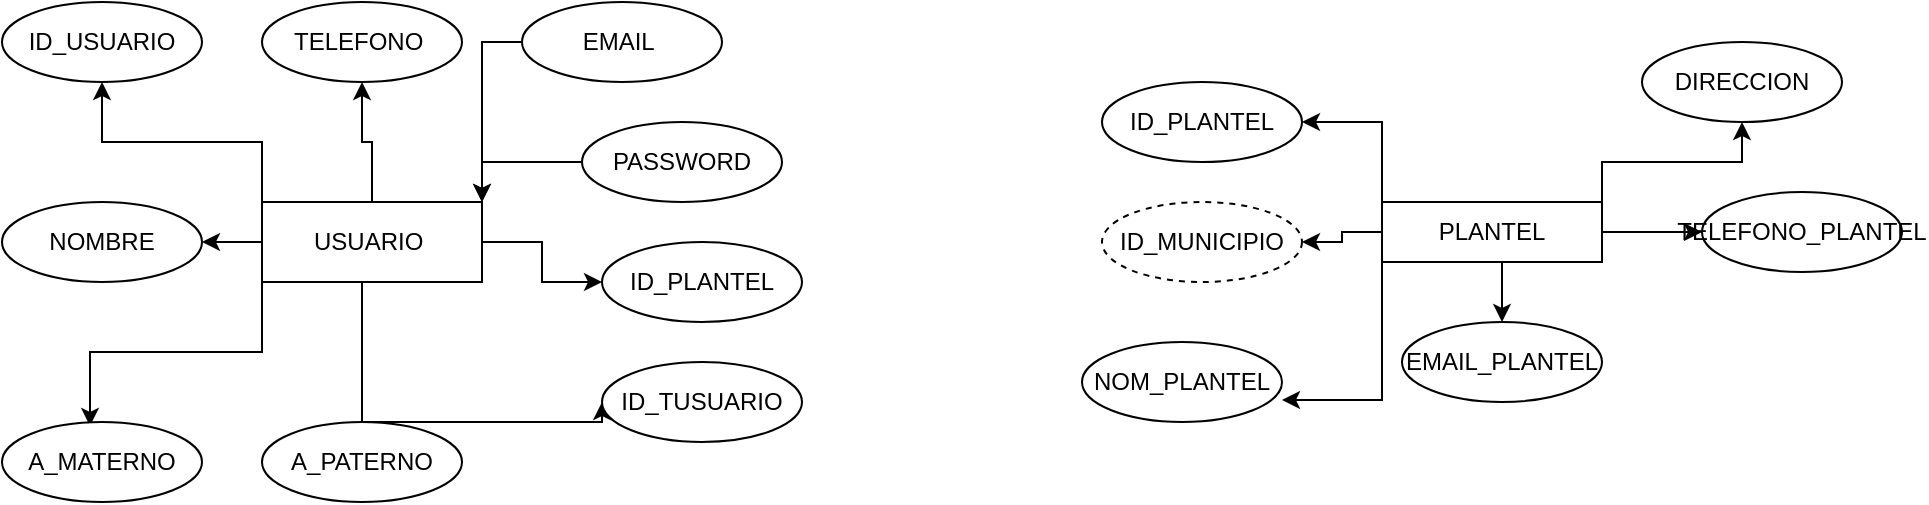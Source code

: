<mxfile version="21.0.10" type="github">
  <diagram name="Página-1" id="hpnTDh2bMaopZNx7wuCb">
    <mxGraphModel dx="740" dy="699" grid="1" gridSize="10" guides="1" tooltips="1" connect="1" arrows="1" fold="1" page="1" pageScale="1" pageWidth="827" pageHeight="1169" math="0" shadow="0">
      <root>
        <mxCell id="0" />
        <mxCell id="1" parent="0" />
        <mxCell id="9I1INDpwfXQejEhpepl7-21" style="edgeStyle=orthogonalEdgeStyle;rounded=0;orthogonalLoop=1;jettySize=auto;html=1;exitX=0.5;exitY=1;exitDx=0;exitDy=0;entryX=0;entryY=0.5;entryDx=0;entryDy=0;" edge="1" parent="1" source="9I1INDpwfXQejEhpepl7-4" target="9I1INDpwfXQejEhpepl7-15">
          <mxGeometry relative="1" as="geometry">
            <mxPoint x="490" y="470" as="targetPoint" />
            <Array as="points">
              <mxPoint x="380" y="470" />
              <mxPoint x="500" y="470" />
            </Array>
          </mxGeometry>
        </mxCell>
        <mxCell id="9I1INDpwfXQejEhpepl7-24" style="edgeStyle=orthogonalEdgeStyle;rounded=0;orthogonalLoop=1;jettySize=auto;html=1;exitX=0;exitY=1;exitDx=0;exitDy=0;entryX=0.44;entryY=0.05;entryDx=0;entryDy=0;entryPerimeter=0;" edge="1" parent="1" source="9I1INDpwfXQejEhpepl7-4" target="9I1INDpwfXQejEhpepl7-10">
          <mxGeometry relative="1" as="geometry" />
        </mxCell>
        <mxCell id="9I1INDpwfXQejEhpepl7-25" style="edgeStyle=orthogonalEdgeStyle;rounded=0;orthogonalLoop=1;jettySize=auto;html=1;entryX=1;entryY=0.5;entryDx=0;entryDy=0;" edge="1" parent="1" source="9I1INDpwfXQejEhpepl7-4" target="9I1INDpwfXQejEhpepl7-23">
          <mxGeometry relative="1" as="geometry" />
        </mxCell>
        <mxCell id="9I1INDpwfXQejEhpepl7-27" style="edgeStyle=orthogonalEdgeStyle;rounded=0;orthogonalLoop=1;jettySize=auto;html=1;exitX=0.5;exitY=0;exitDx=0;exitDy=0;entryX=0.5;entryY=1;entryDx=0;entryDy=0;" edge="1" parent="1" source="9I1INDpwfXQejEhpepl7-4" target="9I1INDpwfXQejEhpepl7-13">
          <mxGeometry relative="1" as="geometry" />
        </mxCell>
        <mxCell id="9I1INDpwfXQejEhpepl7-28" style="edgeStyle=orthogonalEdgeStyle;rounded=0;orthogonalLoop=1;jettySize=auto;html=1;exitX=0;exitY=0;exitDx=0;exitDy=0;entryX=0.5;entryY=1;entryDx=0;entryDy=0;" edge="1" parent="1" source="9I1INDpwfXQejEhpepl7-4" target="9I1INDpwfXQejEhpepl7-12">
          <mxGeometry relative="1" as="geometry" />
        </mxCell>
        <mxCell id="9I1INDpwfXQejEhpepl7-29" value="" style="edgeStyle=orthogonalEdgeStyle;rounded=0;orthogonalLoop=1;jettySize=auto;html=1;" edge="1" parent="1" source="9I1INDpwfXQejEhpepl7-4" target="9I1INDpwfXQejEhpepl7-11">
          <mxGeometry relative="1" as="geometry" />
        </mxCell>
        <mxCell id="9I1INDpwfXQejEhpepl7-4" value="USUARIO&amp;nbsp;" style="whiteSpace=wrap;html=1;align=center;" vertex="1" parent="1">
          <mxGeometry x="330" y="360" width="110" height="40" as="geometry" />
        </mxCell>
        <mxCell id="9I1INDpwfXQejEhpepl7-30" style="edgeStyle=orthogonalEdgeStyle;rounded=0;orthogonalLoop=1;jettySize=auto;html=1;exitX=0;exitY=0.5;exitDx=0;exitDy=0;entryX=1;entryY=0;entryDx=0;entryDy=0;" edge="1" parent="1" source="9I1INDpwfXQejEhpepl7-7" target="9I1INDpwfXQejEhpepl7-4">
          <mxGeometry relative="1" as="geometry" />
        </mxCell>
        <mxCell id="9I1INDpwfXQejEhpepl7-7" value="PASSWORD" style="ellipse;whiteSpace=wrap;html=1;align=center;" vertex="1" parent="1">
          <mxGeometry x="490" y="320" width="100" height="40" as="geometry" />
        </mxCell>
        <mxCell id="9I1INDpwfXQejEhpepl7-10" value="A_MATERNO" style="ellipse;whiteSpace=wrap;html=1;align=center;" vertex="1" parent="1">
          <mxGeometry x="200" y="470" width="100" height="40" as="geometry" />
        </mxCell>
        <mxCell id="9I1INDpwfXQejEhpepl7-11" value="ID_PLANTEL" style="ellipse;whiteSpace=wrap;html=1;align=center;" vertex="1" parent="1">
          <mxGeometry x="500" y="380" width="100" height="40" as="geometry" />
        </mxCell>
        <mxCell id="9I1INDpwfXQejEhpepl7-12" value="ID_USUARIO" style="ellipse;whiteSpace=wrap;html=1;align=center;" vertex="1" parent="1">
          <mxGeometry x="200" y="260" width="100" height="40" as="geometry" />
        </mxCell>
        <mxCell id="9I1INDpwfXQejEhpepl7-13" value="TELEFONO&amp;nbsp;" style="ellipse;whiteSpace=wrap;html=1;align=center;" vertex="1" parent="1">
          <mxGeometry x="330" y="260" width="100" height="40" as="geometry" />
        </mxCell>
        <mxCell id="9I1INDpwfXQejEhpepl7-14" value="A_PATERNO" style="ellipse;whiteSpace=wrap;html=1;align=center;" vertex="1" parent="1">
          <mxGeometry x="330" y="470" width="100" height="40" as="geometry" />
        </mxCell>
        <mxCell id="9I1INDpwfXQejEhpepl7-15" value="ID_TUSUARIO" style="ellipse;whiteSpace=wrap;html=1;align=center;" vertex="1" parent="1">
          <mxGeometry x="500" y="440" width="100" height="40" as="geometry" />
        </mxCell>
        <mxCell id="9I1INDpwfXQejEhpepl7-31" style="edgeStyle=orthogonalEdgeStyle;rounded=0;orthogonalLoop=1;jettySize=auto;html=1;exitX=0;exitY=0.5;exitDx=0;exitDy=0;entryX=1;entryY=0;entryDx=0;entryDy=0;" edge="1" parent="1" source="9I1INDpwfXQejEhpepl7-16" target="9I1INDpwfXQejEhpepl7-4">
          <mxGeometry relative="1" as="geometry" />
        </mxCell>
        <mxCell id="9I1INDpwfXQejEhpepl7-16" value="EMAIL&amp;nbsp;" style="ellipse;whiteSpace=wrap;html=1;align=center;" vertex="1" parent="1">
          <mxGeometry x="460" y="260" width="100" height="40" as="geometry" />
        </mxCell>
        <mxCell id="9I1INDpwfXQejEhpepl7-23" value="NOMBRE" style="ellipse;whiteSpace=wrap;html=1;align=center;" vertex="1" parent="1">
          <mxGeometry x="200" y="360" width="100" height="40" as="geometry" />
        </mxCell>
        <mxCell id="9I1INDpwfXQejEhpepl7-37" style="edgeStyle=orthogonalEdgeStyle;rounded=0;orthogonalLoop=1;jettySize=auto;html=1;exitX=0;exitY=0;exitDx=0;exitDy=0;entryX=1;entryY=0.5;entryDx=0;entryDy=0;" edge="1" parent="1" source="9I1INDpwfXQejEhpepl7-32" target="9I1INDpwfXQejEhpepl7-36">
          <mxGeometry relative="1" as="geometry" />
        </mxCell>
        <mxCell id="9I1INDpwfXQejEhpepl7-39" style="edgeStyle=orthogonalEdgeStyle;rounded=0;orthogonalLoop=1;jettySize=auto;html=1;exitX=0;exitY=0.5;exitDx=0;exitDy=0;entryX=1;entryY=0.5;entryDx=0;entryDy=0;" edge="1" parent="1" source="9I1INDpwfXQejEhpepl7-32" target="9I1INDpwfXQejEhpepl7-38">
          <mxGeometry relative="1" as="geometry" />
        </mxCell>
        <mxCell id="9I1INDpwfXQejEhpepl7-44" style="edgeStyle=orthogonalEdgeStyle;rounded=0;orthogonalLoop=1;jettySize=auto;html=1;exitX=0;exitY=1;exitDx=0;exitDy=0;entryX=1;entryY=0.725;entryDx=0;entryDy=0;entryPerimeter=0;" edge="1" parent="1" source="9I1INDpwfXQejEhpepl7-32" target="9I1INDpwfXQejEhpepl7-35">
          <mxGeometry relative="1" as="geometry" />
        </mxCell>
        <mxCell id="9I1INDpwfXQejEhpepl7-45" style="edgeStyle=orthogonalEdgeStyle;rounded=0;orthogonalLoop=1;jettySize=auto;html=1;exitX=0.5;exitY=1;exitDx=0;exitDy=0;entryX=0.5;entryY=0;entryDx=0;entryDy=0;" edge="1" parent="1" source="9I1INDpwfXQejEhpepl7-32" target="9I1INDpwfXQejEhpepl7-34">
          <mxGeometry relative="1" as="geometry" />
        </mxCell>
        <mxCell id="9I1INDpwfXQejEhpepl7-47" style="edgeStyle=orthogonalEdgeStyle;rounded=0;orthogonalLoop=1;jettySize=auto;html=1;exitX=1;exitY=0.5;exitDx=0;exitDy=0;" edge="1" parent="1" source="9I1INDpwfXQejEhpepl7-32" target="9I1INDpwfXQejEhpepl7-46">
          <mxGeometry relative="1" as="geometry" />
        </mxCell>
        <mxCell id="9I1INDpwfXQejEhpepl7-49" style="edgeStyle=orthogonalEdgeStyle;rounded=0;orthogonalLoop=1;jettySize=auto;html=1;exitX=1;exitY=0.25;exitDx=0;exitDy=0;" edge="1" parent="1" source="9I1INDpwfXQejEhpepl7-32" target="9I1INDpwfXQejEhpepl7-48">
          <mxGeometry relative="1" as="geometry">
            <Array as="points">
              <mxPoint x="1000" y="340" />
              <mxPoint x="1070" y="340" />
            </Array>
          </mxGeometry>
        </mxCell>
        <mxCell id="9I1INDpwfXQejEhpepl7-32" value="PLANTEL" style="whiteSpace=wrap;html=1;align=center;" vertex="1" parent="1">
          <mxGeometry x="890" y="360" width="110" height="30" as="geometry" />
        </mxCell>
        <mxCell id="9I1INDpwfXQejEhpepl7-34" value="EMAIL_PLANTEL" style="ellipse;whiteSpace=wrap;html=1;align=center;" vertex="1" parent="1">
          <mxGeometry x="900" y="420" width="100" height="40" as="geometry" />
        </mxCell>
        <mxCell id="9I1INDpwfXQejEhpepl7-35" value="NOM_PLANTEL" style="ellipse;whiteSpace=wrap;html=1;align=center;" vertex="1" parent="1">
          <mxGeometry x="740" y="430" width="100" height="40" as="geometry" />
        </mxCell>
        <mxCell id="9I1INDpwfXQejEhpepl7-36" value="ID_PLANTEL" style="ellipse;whiteSpace=wrap;html=1;align=center;" vertex="1" parent="1">
          <mxGeometry x="750" y="300" width="100" height="40" as="geometry" />
        </mxCell>
        <mxCell id="9I1INDpwfXQejEhpepl7-38" value="ID_MUNICIPIO" style="ellipse;whiteSpace=wrap;html=1;align=center;dashed=1;" vertex="1" parent="1">
          <mxGeometry x="750" y="360" width="100" height="40" as="geometry" />
        </mxCell>
        <mxCell id="9I1INDpwfXQejEhpepl7-46" value="TELEFONO_PLANTEL" style="ellipse;whiteSpace=wrap;html=1;align=center;" vertex="1" parent="1">
          <mxGeometry x="1050" y="355" width="100" height="40" as="geometry" />
        </mxCell>
        <mxCell id="9I1INDpwfXQejEhpepl7-48" value="DIRECCION" style="ellipse;whiteSpace=wrap;html=1;align=center;" vertex="1" parent="1">
          <mxGeometry x="1020" y="280" width="100" height="40" as="geometry" />
        </mxCell>
      </root>
    </mxGraphModel>
  </diagram>
</mxfile>
